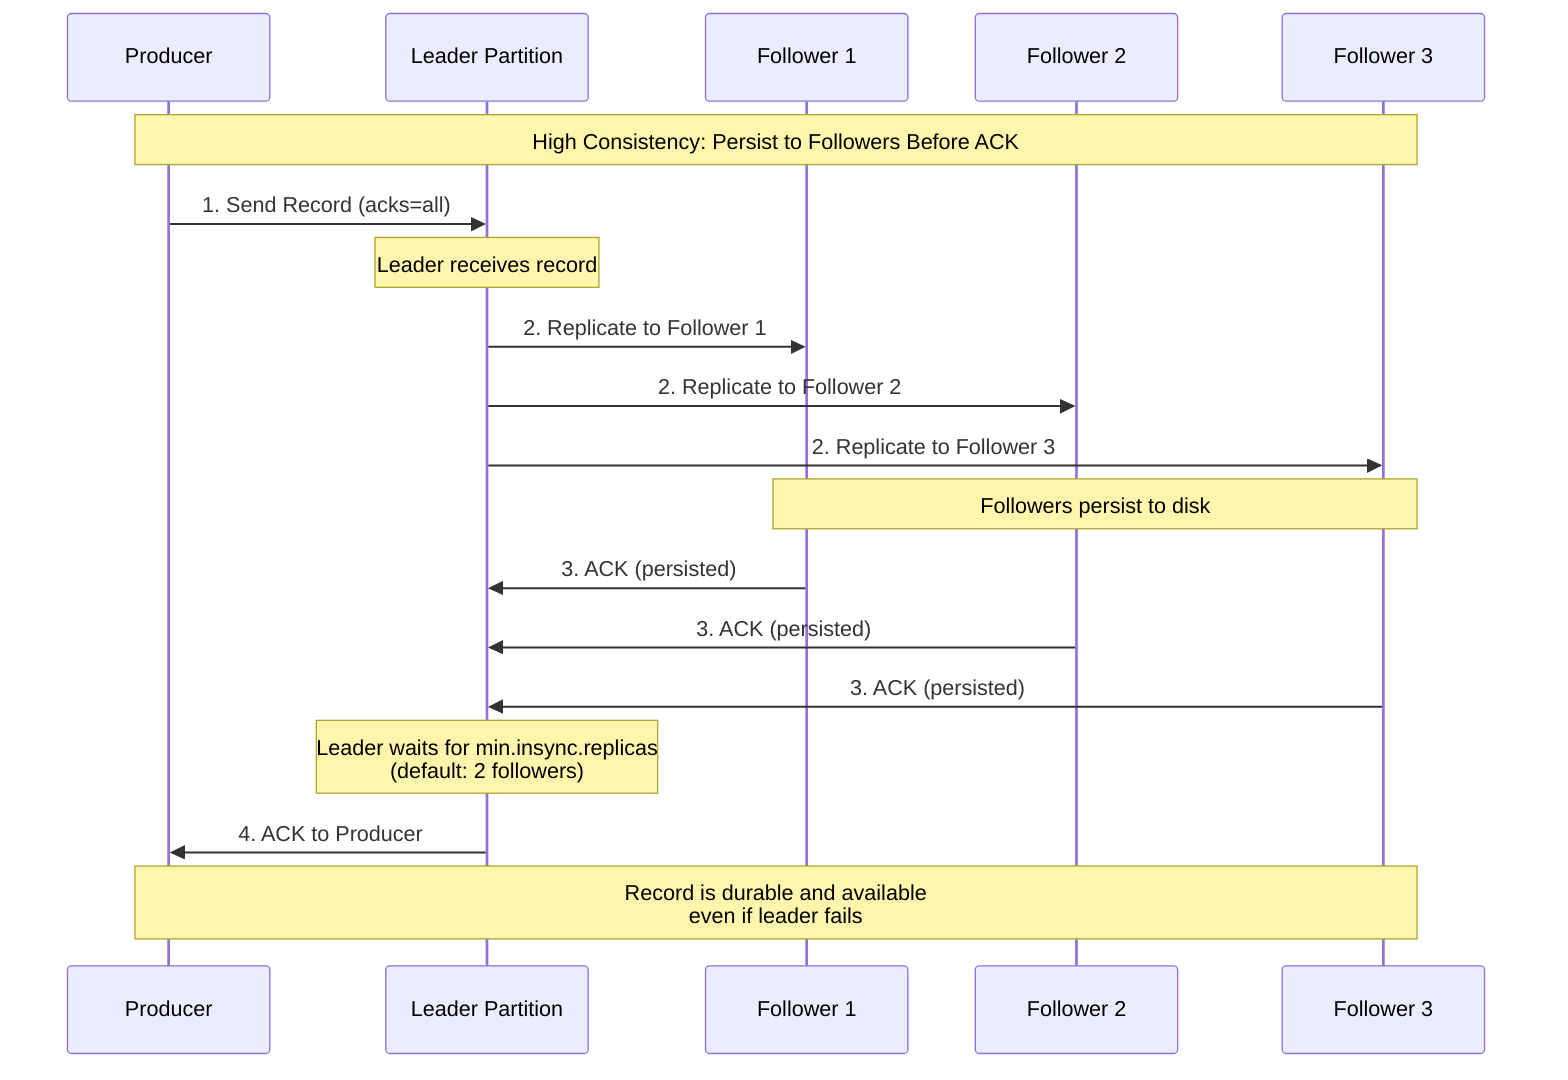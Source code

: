 sequenceDiagram
    participant P as Producer
    participant L as Leader Partition
    participant F1 as Follower 1
    participant F2 as Follower 2
    participant F3 as Follower 3

    Note over P,F3: High Consistency: Persist to Followers Before ACK

    P->>L: 1. Send Record (acks=all)
    Note over L: Leader receives record
    
    L->>F1: 2. Replicate to Follower 1
    L->>F2: 2. Replicate to Follower 2
    L->>F3: 2. Replicate to Follower 3
    
    Note over F1,F3: Followers persist to disk
    
    F1->>L: 3. ACK (persisted)
    F2->>L: 3. ACK (persisted)
    F3->>L: 3. ACK (persisted)
    
    Note over L: Leader waits for min.insync.replicas<br/>(default: 2 followers)
    
    L->>P: 4. ACK to Producer
    
    Note over P,F3: Record is durable and available<br/>even if leader fails